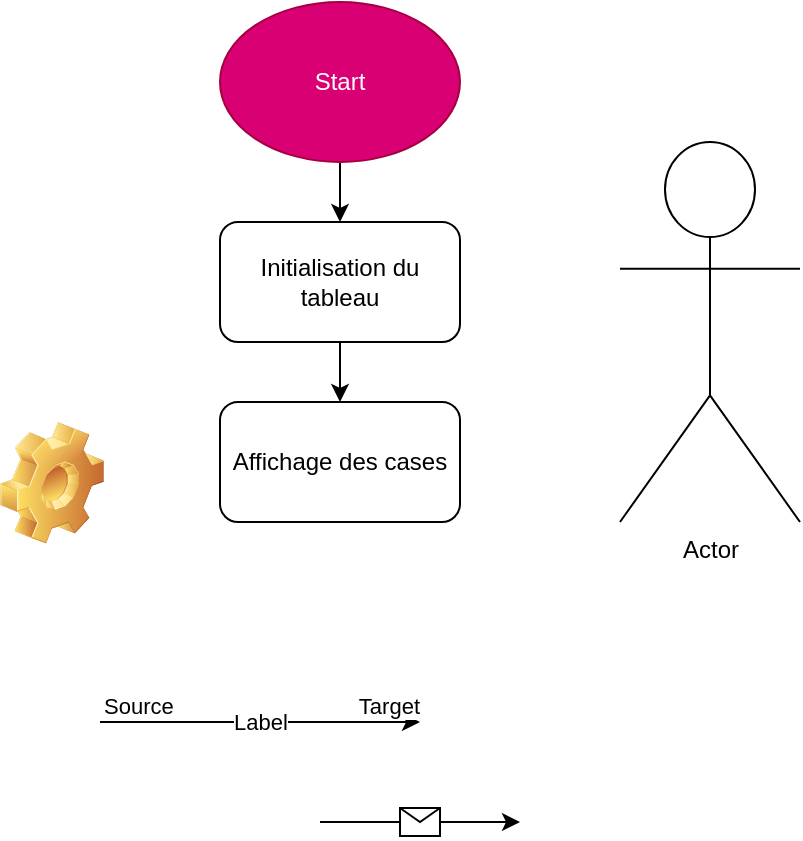 <mxfile>
    <diagram id="FhYYnorPj4AuzN_rudk1" name="Page-1">
        <mxGraphModel dx="662" dy="512" grid="1" gridSize="10" guides="1" tooltips="1" connect="1" arrows="1" fold="1" page="1" pageScale="1" pageWidth="827" pageHeight="1169" math="0" shadow="0">
            <root>
                <mxCell id="0"/>
                <mxCell id="1" parent="0"/>
                <mxCell id="5" style="edgeStyle=none;html=1;exitX=0.5;exitY=1;exitDx=0;exitDy=0;entryX=0.5;entryY=0;entryDx=0;entryDy=0;" edge="1" parent="1" source="2" target="7">
                    <mxGeometry relative="1" as="geometry"/>
                </mxCell>
                <mxCell id="2" value="Start" style="ellipse;whiteSpace=wrap;html=1;fillColor=#d80073;fontColor=#ffffff;strokeColor=#A50040;" vertex="1" parent="1">
                    <mxGeometry x="280" y="100" width="120" height="80" as="geometry"/>
                </mxCell>
                <mxCell id="4" value="Affichage des cases" style="rounded=1;whiteSpace=wrap;html=1;" vertex="1" parent="1">
                    <mxGeometry x="280" y="300" width="120" height="60" as="geometry"/>
                </mxCell>
                <mxCell id="8" value="" style="edgeStyle=none;html=1;" edge="1" parent="1" source="7" target="4">
                    <mxGeometry relative="1" as="geometry"/>
                </mxCell>
                <mxCell id="7" value="Initialisation du tableau" style="rounded=1;whiteSpace=wrap;html=1;" vertex="1" parent="1">
                    <mxGeometry x="280" y="210" width="120" height="60" as="geometry"/>
                </mxCell>
                <mxCell id="9" value="Actor" style="shape=umlActor;verticalLabelPosition=bottom;verticalAlign=top;html=1;outlineConnect=0;" vertex="1" parent="1">
                    <mxGeometry x="480" y="170" width="90" height="190" as="geometry"/>
                </mxCell>
                <mxCell id="10" value="" style="endArrow=classic;html=1;" edge="1" parent="1">
                    <mxGeometry relative="1" as="geometry">
                        <mxPoint x="330" y="510" as="sourcePoint"/>
                        <mxPoint x="430" y="510" as="targetPoint"/>
                    </mxGeometry>
                </mxCell>
                <mxCell id="11" value="" style="shape=message;html=1;outlineConnect=0;" vertex="1" parent="10">
                    <mxGeometry width="20" height="14" relative="1" as="geometry">
                        <mxPoint x="-10" y="-7" as="offset"/>
                    </mxGeometry>
                </mxCell>
                <mxCell id="12" value="" style="endArrow=classic;html=1;" edge="1" parent="1">
                    <mxGeometry relative="1" as="geometry">
                        <mxPoint x="220" y="460" as="sourcePoint"/>
                        <mxPoint x="380" y="460" as="targetPoint"/>
                    </mxGeometry>
                </mxCell>
                <mxCell id="13" value="Label" style="edgeLabel;resizable=0;html=1;align=center;verticalAlign=middle;" connectable="0" vertex="1" parent="12">
                    <mxGeometry relative="1" as="geometry"/>
                </mxCell>
                <mxCell id="14" value="Source" style="edgeLabel;resizable=0;html=1;align=left;verticalAlign=bottom;" connectable="0" vertex="1" parent="12">
                    <mxGeometry x="-1" relative="1" as="geometry"/>
                </mxCell>
                <mxCell id="15" value="Target" style="edgeLabel;resizable=0;html=1;align=right;verticalAlign=bottom;" connectable="0" vertex="1" parent="12">
                    <mxGeometry x="1" relative="1" as="geometry"/>
                </mxCell>
                <mxCell id="16" value="" style="shape=image;html=1;verticalLabelPosition=bottom;verticalAlign=top;imageAspect=1;aspect=fixed;image=img/clipart/Gear_128x128.png" vertex="1" parent="1">
                    <mxGeometry x="170" y="310" width="52" height="61" as="geometry"/>
                </mxCell>
            </root>
        </mxGraphModel>
    </diagram>
</mxfile>